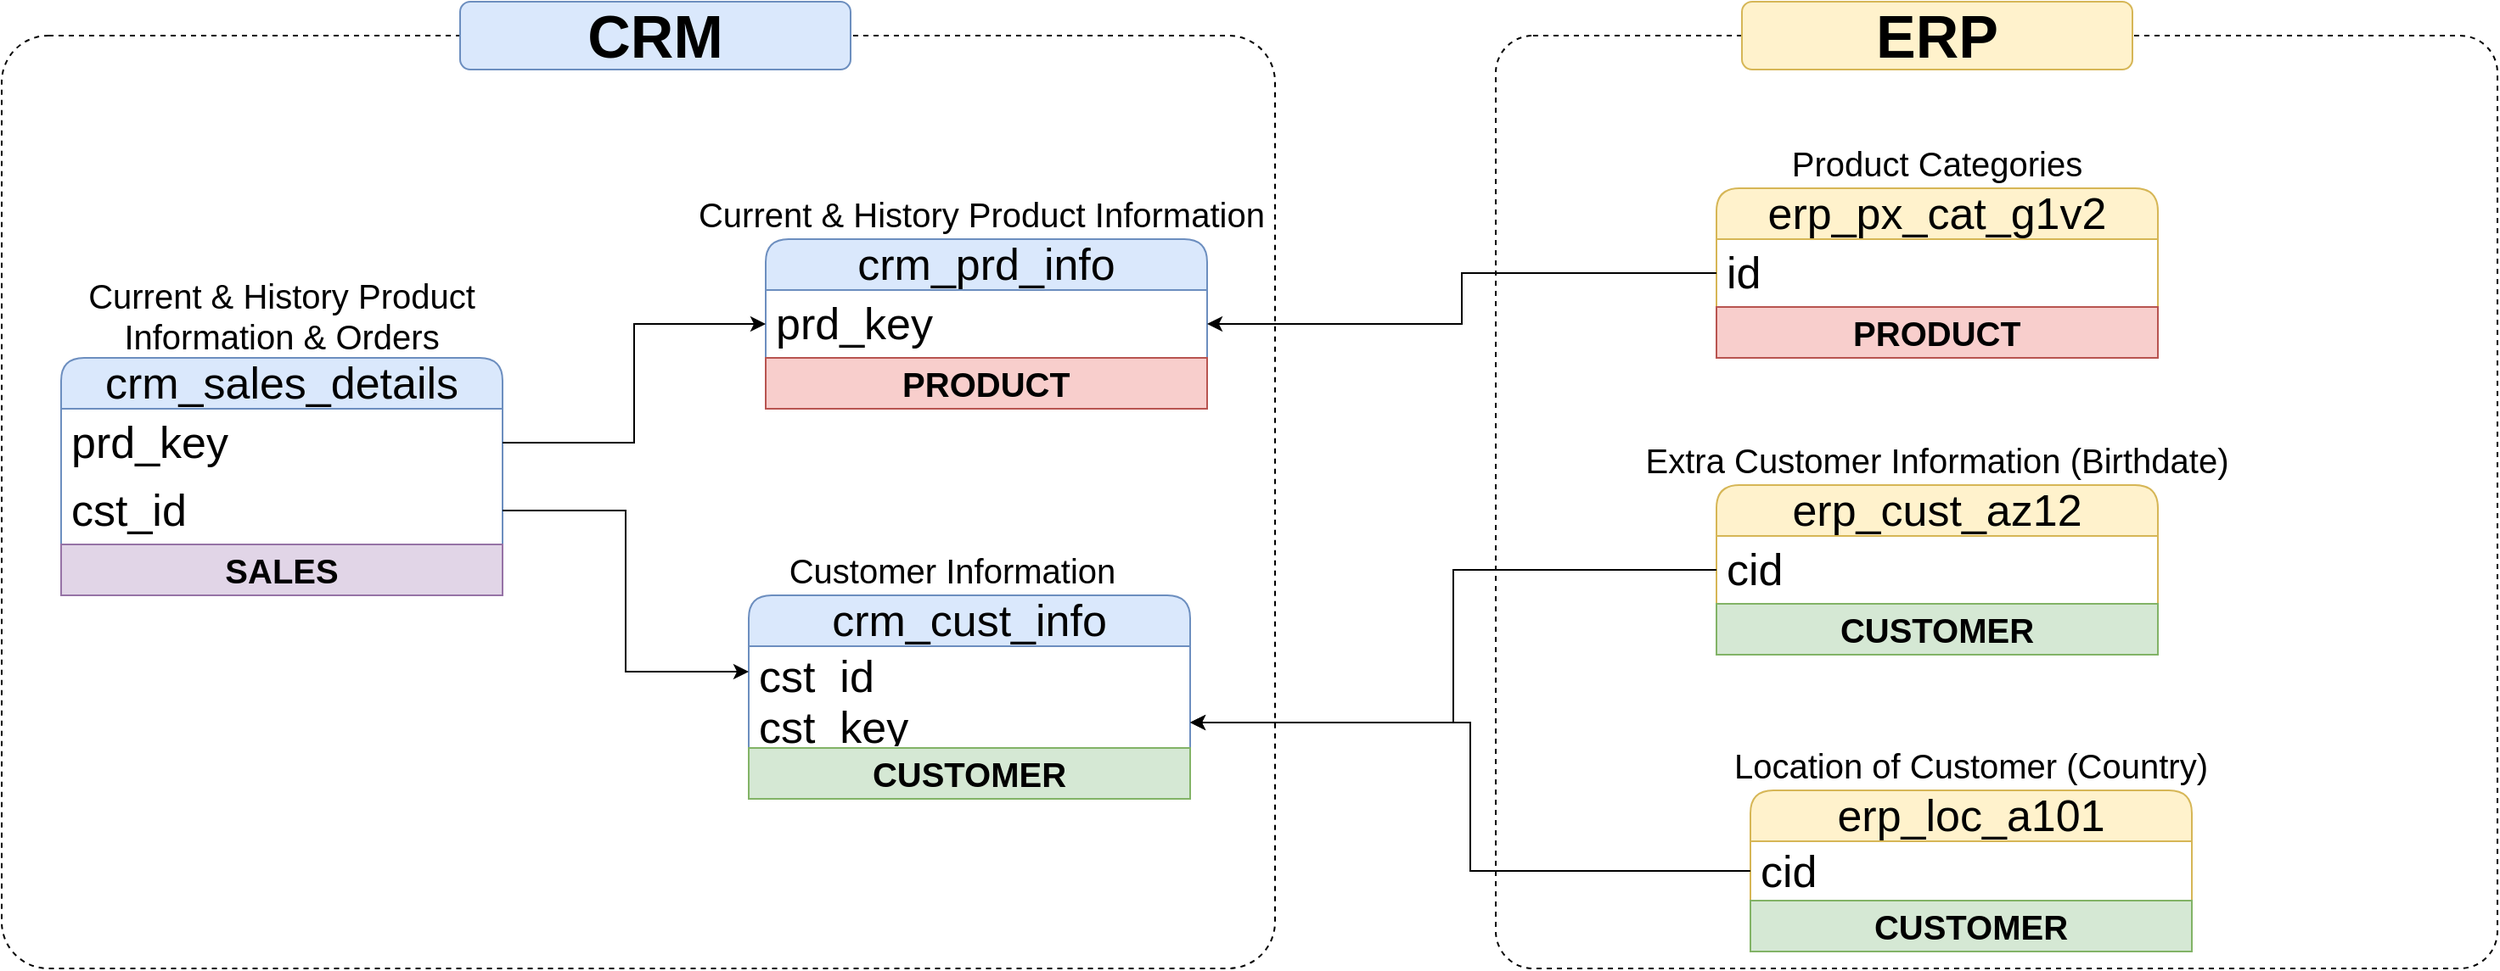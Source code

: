 <mxfile version="26.0.15">
  <diagram name="Page-1" id="lbO7AnzXE1gFK-arGTq2">
    <mxGraphModel dx="2049" dy="1194" grid="1" gridSize="10" guides="1" tooltips="1" connect="1" arrows="1" fold="1" page="1" pageScale="1" pageWidth="1920" pageHeight="1200" math="0" shadow="0">
      <root>
        <mxCell id="0" />
        <mxCell id="1" parent="0" />
        <mxCell id="w1Z-9j3BRgKVdoOhy8gg-17" value="" style="group" parent="1" vertex="1" connectable="0">
          <mxGeometry x="450" y="270" width="360" height="100" as="geometry" />
        </mxCell>
        <mxCell id="w1Z-9j3BRgKVdoOhy8gg-8" value="crm_prd_info" style="swimlane;fontStyle=0;childLayout=stackLayout;horizontal=1;startSize=30;horizontalStack=0;resizeParent=1;resizeParentMax=0;resizeLast=0;collapsible=1;marginBottom=0;whiteSpace=wrap;html=1;rounded=1;shadow=0;fillColor=#dae8fc;strokeColor=#6c8ebf;fontSize=26;" parent="w1Z-9j3BRgKVdoOhy8gg-17" vertex="1">
          <mxGeometry x="50" y="30" width="260" height="100" as="geometry" />
        </mxCell>
        <mxCell id="w1Z-9j3BRgKVdoOhy8gg-9" value="prd_key" style="text;strokeColor=none;fillColor=none;align=left;verticalAlign=middle;spacingLeft=4;spacingRight=4;overflow=hidden;points=[[0,0.5],[1,0.5]];portConstraint=eastwest;rotatable=0;whiteSpace=wrap;html=1;fontSize=26;" parent="w1Z-9j3BRgKVdoOhy8gg-8" vertex="1">
          <mxGeometry y="30" width="260" height="40" as="geometry" />
        </mxCell>
        <mxCell id="6_QnMQEb8w-LmWKOrs8Z-1" value="&lt;span style=&quot;font-size: 20px;&quot;&gt;&lt;b&gt;PRODUCT&lt;/b&gt;&lt;/span&gt;" style="text;html=1;strokeColor=#b85450;fillColor=#f8cecc;align=center;verticalAlign=middle;whiteSpace=wrap;overflow=hidden;" vertex="1" parent="w1Z-9j3BRgKVdoOhy8gg-8">
          <mxGeometry y="70" width="260" height="30" as="geometry" />
        </mxCell>
        <mxCell id="w1Z-9j3BRgKVdoOhy8gg-10" value="&lt;font style=&quot;font-size: 20px;&quot;&gt;Current &amp;amp; History Product Information&amp;nbsp;&lt;/font&gt;" style="text;html=1;align=center;verticalAlign=middle;whiteSpace=wrap;rounded=0;" parent="w1Z-9j3BRgKVdoOhy8gg-17" vertex="1">
          <mxGeometry width="360" height="30" as="geometry" />
        </mxCell>
        <mxCell id="w1Z-9j3BRgKVdoOhy8gg-18" value="" style="group" parent="1" vertex="1" connectable="0">
          <mxGeometry x="60" y="320" width="310" height="160" as="geometry" />
        </mxCell>
        <mxCell id="w1Z-9j3BRgKVdoOhy8gg-11" value="crm_sales_details" style="swimlane;fontStyle=0;childLayout=stackLayout;horizontal=1;startSize=30;horizontalStack=0;resizeParent=1;resizeParentMax=0;resizeLast=0;collapsible=1;marginBottom=0;whiteSpace=wrap;html=1;rounded=1;shadow=0;fillColor=#dae8fc;strokeColor=#6c8ebf;fontSize=26;" parent="w1Z-9j3BRgKVdoOhy8gg-18" vertex="1">
          <mxGeometry x="25" y="50" width="260" height="140" as="geometry" />
        </mxCell>
        <mxCell id="w1Z-9j3BRgKVdoOhy8gg-12" value="prd_key" style="text;strokeColor=none;fillColor=none;align=left;verticalAlign=middle;spacingLeft=4;spacingRight=4;overflow=hidden;points=[[0,0.5],[1,0.5]];portConstraint=eastwest;rotatable=0;whiteSpace=wrap;html=1;fontSize=26;" parent="w1Z-9j3BRgKVdoOhy8gg-11" vertex="1">
          <mxGeometry y="30" width="260" height="40" as="geometry" />
        </mxCell>
        <mxCell id="w1Z-9j3BRgKVdoOhy8gg-16" value="cst_id&amp;nbsp;" style="text;strokeColor=none;fillColor=none;align=left;verticalAlign=middle;spacingLeft=4;spacingRight=4;overflow=hidden;points=[[0,0.5],[1,0.5]];portConstraint=eastwest;rotatable=0;whiteSpace=wrap;html=1;fontSize=26;" parent="w1Z-9j3BRgKVdoOhy8gg-11" vertex="1">
          <mxGeometry y="70" width="260" height="40" as="geometry" />
        </mxCell>
        <mxCell id="6_QnMQEb8w-LmWKOrs8Z-11" value="&lt;span style=&quot;font-size: 20px;&quot;&gt;&lt;b&gt;SALES&lt;/b&gt;&lt;/span&gt;" style="text;html=1;strokeColor=#9673a6;fillColor=#e1d5e7;align=center;verticalAlign=middle;whiteSpace=wrap;overflow=hidden;" vertex="1" parent="w1Z-9j3BRgKVdoOhy8gg-11">
          <mxGeometry y="110" width="260" height="30" as="geometry" />
        </mxCell>
        <mxCell id="w1Z-9j3BRgKVdoOhy8gg-13" value="&lt;font style=&quot;font-size: 20px;&quot;&gt;Current &amp;amp; History Product Information &amp;amp; Orders&lt;/font&gt;" style="text;html=1;align=center;verticalAlign=middle;whiteSpace=wrap;rounded=0;" parent="w1Z-9j3BRgKVdoOhy8gg-18" vertex="1">
          <mxGeometry width="310" height="50" as="geometry" />
        </mxCell>
        <mxCell id="w1Z-9j3BRgKVdoOhy8gg-19" style="edgeStyle=orthogonalEdgeStyle;rounded=0;orthogonalLoop=1;jettySize=auto;html=1;entryX=0;entryY=0.5;entryDx=0;entryDy=0;" parent="1" source="w1Z-9j3BRgKVdoOhy8gg-12" target="w1Z-9j3BRgKVdoOhy8gg-9" edge="1">
          <mxGeometry relative="1" as="geometry" />
        </mxCell>
        <mxCell id="w1Z-9j3BRgKVdoOhy8gg-21" value="" style="group" parent="1" vertex="1" connectable="0">
          <mxGeometry x="1060" y="415" width="360" height="100" as="geometry" />
        </mxCell>
        <mxCell id="w1Z-9j3BRgKVdoOhy8gg-22" value="erp_cust_az12" style="swimlane;fontStyle=0;childLayout=stackLayout;horizontal=1;startSize=30;horizontalStack=0;resizeParent=1;resizeParentMax=0;resizeLast=0;collapsible=1;marginBottom=0;whiteSpace=wrap;html=1;rounded=1;shadow=0;fillColor=#fff2cc;strokeColor=#d6b656;fontSize=26;" parent="w1Z-9j3BRgKVdoOhy8gg-21" vertex="1">
          <mxGeometry y="30" width="260" height="100" as="geometry" />
        </mxCell>
        <mxCell id="w1Z-9j3BRgKVdoOhy8gg-23" value="cid" style="text;strokeColor=none;fillColor=none;align=left;verticalAlign=middle;spacingLeft=4;spacingRight=4;overflow=hidden;points=[[0,0.5],[1,0.5]];portConstraint=eastwest;rotatable=0;whiteSpace=wrap;html=1;fontSize=26;" parent="w1Z-9j3BRgKVdoOhy8gg-22" vertex="1">
          <mxGeometry y="30" width="260" height="40" as="geometry" />
        </mxCell>
        <mxCell id="6_QnMQEb8w-LmWKOrs8Z-8" value="&lt;span style=&quot;font-size: 20px;&quot;&gt;&lt;b&gt;CUSTOMER&lt;/b&gt;&lt;/span&gt;" style="text;html=1;strokeColor=#82b366;fillColor=#d5e8d4;align=center;verticalAlign=middle;whiteSpace=wrap;overflow=hidden;" vertex="1" parent="w1Z-9j3BRgKVdoOhy8gg-22">
          <mxGeometry y="70" width="260" height="30" as="geometry" />
        </mxCell>
        <mxCell id="w1Z-9j3BRgKVdoOhy8gg-24" value="&lt;font style=&quot;font-size: 20px;&quot;&gt;Extra Customer Information (Birthdate)&lt;/font&gt;" style="text;html=1;align=center;verticalAlign=middle;whiteSpace=wrap;rounded=0;" parent="w1Z-9j3BRgKVdoOhy8gg-21" vertex="1">
          <mxGeometry x="-45" width="350" height="30" as="geometry" />
        </mxCell>
        <mxCell id="w1Z-9j3BRgKVdoOhy8gg-5" value="&lt;font style=&quot;font-size: 20px;&quot;&gt;Customer Information&lt;/font&gt;" style="text;html=1;align=center;verticalAlign=middle;whiteSpace=wrap;rounded=0;container=0;" parent="1" vertex="1">
          <mxGeometry x="500" y="480" width="220" height="30" as="geometry" />
        </mxCell>
        <mxCell id="w1Z-9j3BRgKVdoOhy8gg-54" value="&lt;span style=&quot;font-size: 26px;&quot;&gt;crm_cust_info&lt;/span&gt;" style="swimlane;fontStyle=0;childLayout=stackLayout;horizontal=1;startSize=30;horizontalStack=0;resizeParent=1;resizeParentMax=0;resizeLast=0;collapsible=1;marginBottom=0;whiteSpace=wrap;html=1;rounded=1;fillColor=#dae8fc;strokeColor=#6c8ebf;" parent="1" vertex="1">
          <mxGeometry x="490" y="510" width="260" height="120" as="geometry" />
        </mxCell>
        <mxCell id="w1Z-9j3BRgKVdoOhy8gg-55" value="cst_id" style="text;strokeColor=none;fillColor=none;align=left;verticalAlign=middle;spacingLeft=4;spacingRight=4;overflow=hidden;points=[[0,0.5],[1,0.5]];portConstraint=eastwest;rotatable=0;whiteSpace=wrap;html=1;fontSize=26;" parent="w1Z-9j3BRgKVdoOhy8gg-54" vertex="1">
          <mxGeometry y="30" width="260" height="30" as="geometry" />
        </mxCell>
        <mxCell id="w1Z-9j3BRgKVdoOhy8gg-56" value="cst_key&amp;nbsp;" style="text;strokeColor=none;fillColor=none;align=left;verticalAlign=middle;spacingLeft=4;spacingRight=4;overflow=hidden;points=[[0,0.5],[1,0.5]];portConstraint=eastwest;rotatable=0;whiteSpace=wrap;html=1;fontSize=26;" parent="w1Z-9j3BRgKVdoOhy8gg-54" vertex="1">
          <mxGeometry y="60" width="260" height="30" as="geometry" />
        </mxCell>
        <mxCell id="6_QnMQEb8w-LmWKOrs8Z-6" value="&lt;span style=&quot;font-size: 20px;&quot;&gt;&lt;b&gt;CUSTOMER&lt;/b&gt;&lt;/span&gt;" style="text;html=1;strokeColor=#82b366;fillColor=#d5e8d4;align=center;verticalAlign=middle;whiteSpace=wrap;overflow=hidden;" vertex="1" parent="w1Z-9j3BRgKVdoOhy8gg-54">
          <mxGeometry y="90" width="260" height="30" as="geometry" />
        </mxCell>
        <mxCell id="w1Z-9j3BRgKVdoOhy8gg-59" style="edgeStyle=orthogonalEdgeStyle;rounded=0;orthogonalLoop=1;jettySize=auto;html=1;entryX=0;entryY=0.5;entryDx=0;entryDy=0;" parent="1" source="w1Z-9j3BRgKVdoOhy8gg-16" target="w1Z-9j3BRgKVdoOhy8gg-55" edge="1">
          <mxGeometry relative="1" as="geometry" />
        </mxCell>
        <mxCell id="w1Z-9j3BRgKVdoOhy8gg-60" style="edgeStyle=orthogonalEdgeStyle;rounded=0;orthogonalLoop=1;jettySize=auto;html=1;entryX=1;entryY=0.5;entryDx=0;entryDy=0;" parent="1" source="w1Z-9j3BRgKVdoOhy8gg-23" target="w1Z-9j3BRgKVdoOhy8gg-56" edge="1">
          <mxGeometry relative="1" as="geometry" />
        </mxCell>
        <mxCell id="w1Z-9j3BRgKVdoOhy8gg-26" value="erp_loc_a101" style="swimlane;fontStyle=0;childLayout=stackLayout;horizontal=1;startSize=30;horizontalStack=0;resizeParent=1;resizeParentMax=0;resizeLast=0;collapsible=1;marginBottom=0;whiteSpace=wrap;html=1;rounded=1;shadow=0;fillColor=#fff2cc;strokeColor=#d6b656;fontSize=26;container=0;" parent="1" vertex="1">
          <mxGeometry x="1080" y="625" width="260" height="95" as="geometry" />
        </mxCell>
        <mxCell id="w1Z-9j3BRgKVdoOhy8gg-27" value="cid" style="text;strokeColor=none;fillColor=none;align=left;verticalAlign=middle;spacingLeft=4;spacingRight=4;overflow=hidden;points=[[0,0.5],[1,0.5]];portConstraint=eastwest;rotatable=0;whiteSpace=wrap;html=1;fontSize=26;container=0;" parent="w1Z-9j3BRgKVdoOhy8gg-26" vertex="1">
          <mxGeometry y="30" width="260" height="35" as="geometry" />
        </mxCell>
        <mxCell id="6_QnMQEb8w-LmWKOrs8Z-7" value="&lt;span style=&quot;font-size: 20px;&quot;&gt;&lt;b&gt;CUSTOMER&lt;/b&gt;&lt;/span&gt;" style="text;html=1;strokeColor=#82b366;fillColor=#d5e8d4;align=center;verticalAlign=middle;whiteSpace=wrap;overflow=hidden;" vertex="1" parent="w1Z-9j3BRgKVdoOhy8gg-26">
          <mxGeometry y="65" width="260" height="30" as="geometry" />
        </mxCell>
        <mxCell id="w1Z-9j3BRgKVdoOhy8gg-28" value="&lt;font style=&quot;font-size: 20px;&quot;&gt;Location of Customer (Country)&lt;/font&gt;" style="text;html=1;align=center;verticalAlign=middle;whiteSpace=wrap;rounded=0;container=0;" parent="1" vertex="1">
          <mxGeometry x="1030" y="595" width="360" height="30" as="geometry" />
        </mxCell>
        <mxCell id="w1Z-9j3BRgKVdoOhy8gg-63" style="edgeStyle=orthogonalEdgeStyle;rounded=0;orthogonalLoop=1;jettySize=auto;html=1;entryX=1;entryY=0.5;entryDx=0;entryDy=0;" parent="1" source="w1Z-9j3BRgKVdoOhy8gg-27" target="w1Z-9j3BRgKVdoOhy8gg-56" edge="1">
          <mxGeometry relative="1" as="geometry" />
        </mxCell>
        <mxCell id="w1Z-9j3BRgKVdoOhy8gg-66" value="erp_px_cat_g1v2" style="swimlane;fontStyle=0;childLayout=stackLayout;horizontal=1;startSize=30;horizontalStack=0;resizeParent=1;resizeParentMax=0;resizeLast=0;collapsible=1;marginBottom=0;whiteSpace=wrap;html=1;rounded=1;shadow=0;fillColor=#fff2cc;strokeColor=#d6b656;fontSize=26;container=0;" parent="1" vertex="1">
          <mxGeometry x="1060" y="270" width="260" height="100" as="geometry" />
        </mxCell>
        <mxCell id="w1Z-9j3BRgKVdoOhy8gg-68" value="id" style="text;strokeColor=none;fillColor=none;align=left;verticalAlign=middle;spacingLeft=4;spacingRight=4;overflow=hidden;points=[[0,0.5],[1,0.5]];portConstraint=eastwest;rotatable=0;whiteSpace=wrap;html=1;fontSize=26;container=0;" parent="w1Z-9j3BRgKVdoOhy8gg-66" vertex="1">
          <mxGeometry y="30" width="260" height="40" as="geometry" />
        </mxCell>
        <mxCell id="6_QnMQEb8w-LmWKOrs8Z-2" value="&lt;span style=&quot;font-size: 20px;&quot;&gt;&lt;b&gt;PRODUCT&lt;/b&gt;&lt;/span&gt;" style="text;html=1;strokeColor=#b85450;fillColor=#f8cecc;align=center;verticalAlign=middle;whiteSpace=wrap;overflow=hidden;" vertex="1" parent="w1Z-9j3BRgKVdoOhy8gg-66">
          <mxGeometry y="70" width="260" height="30" as="geometry" />
        </mxCell>
        <mxCell id="w1Z-9j3BRgKVdoOhy8gg-67" value="&lt;span style=&quot;font-size: 20px;&quot;&gt;Product Categories&lt;/span&gt;" style="text;html=1;align=center;verticalAlign=middle;whiteSpace=wrap;rounded=0;container=0;" parent="1" vertex="1">
          <mxGeometry x="1010" y="240" width="360" height="30" as="geometry" />
        </mxCell>
        <mxCell id="w1Z-9j3BRgKVdoOhy8gg-69" style="edgeStyle=orthogonalEdgeStyle;rounded=0;orthogonalLoop=1;jettySize=auto;html=1;entryX=1;entryY=0.5;entryDx=0;entryDy=0;" parent="1" source="w1Z-9j3BRgKVdoOhy8gg-68" target="w1Z-9j3BRgKVdoOhy8gg-9" edge="1">
          <mxGeometry relative="1" as="geometry" />
        </mxCell>
        <mxCell id="w1Z-9j3BRgKVdoOhy8gg-70" value="" style="rounded=1;whiteSpace=wrap;html=1;arcSize=5;fillColor=none;dashed=1;" parent="1" vertex="1">
          <mxGeometry x="50" y="180" width="750" height="550" as="geometry" />
        </mxCell>
        <mxCell id="w1Z-9j3BRgKVdoOhy8gg-71" value="&lt;font style=&quot;font-size: 35px;&quot;&gt;&lt;b&gt;CRM&lt;/b&gt;&lt;/font&gt;" style="rounded=1;whiteSpace=wrap;html=1;fillColor=#dae8fc;strokeColor=#6c8ebf;" parent="1" vertex="1">
          <mxGeometry x="320" y="160" width="230" height="40" as="geometry" />
        </mxCell>
        <mxCell id="w1Z-9j3BRgKVdoOhy8gg-72" value="" style="rounded=1;whiteSpace=wrap;html=1;arcSize=4;fillColor=none;dashed=1;" parent="1" vertex="1">
          <mxGeometry x="930" y="180" width="590" height="550" as="geometry" />
        </mxCell>
        <mxCell id="w1Z-9j3BRgKVdoOhy8gg-73" value="&lt;font style=&quot;font-size: 35px;&quot;&gt;&lt;b&gt;ERP&lt;/b&gt;&lt;/font&gt;" style="rounded=1;whiteSpace=wrap;html=1;fillColor=#fff2cc;strokeColor=#d6b656;" parent="1" vertex="1">
          <mxGeometry x="1075" y="160" width="230" height="40" as="geometry" />
        </mxCell>
      </root>
    </mxGraphModel>
  </diagram>
</mxfile>
